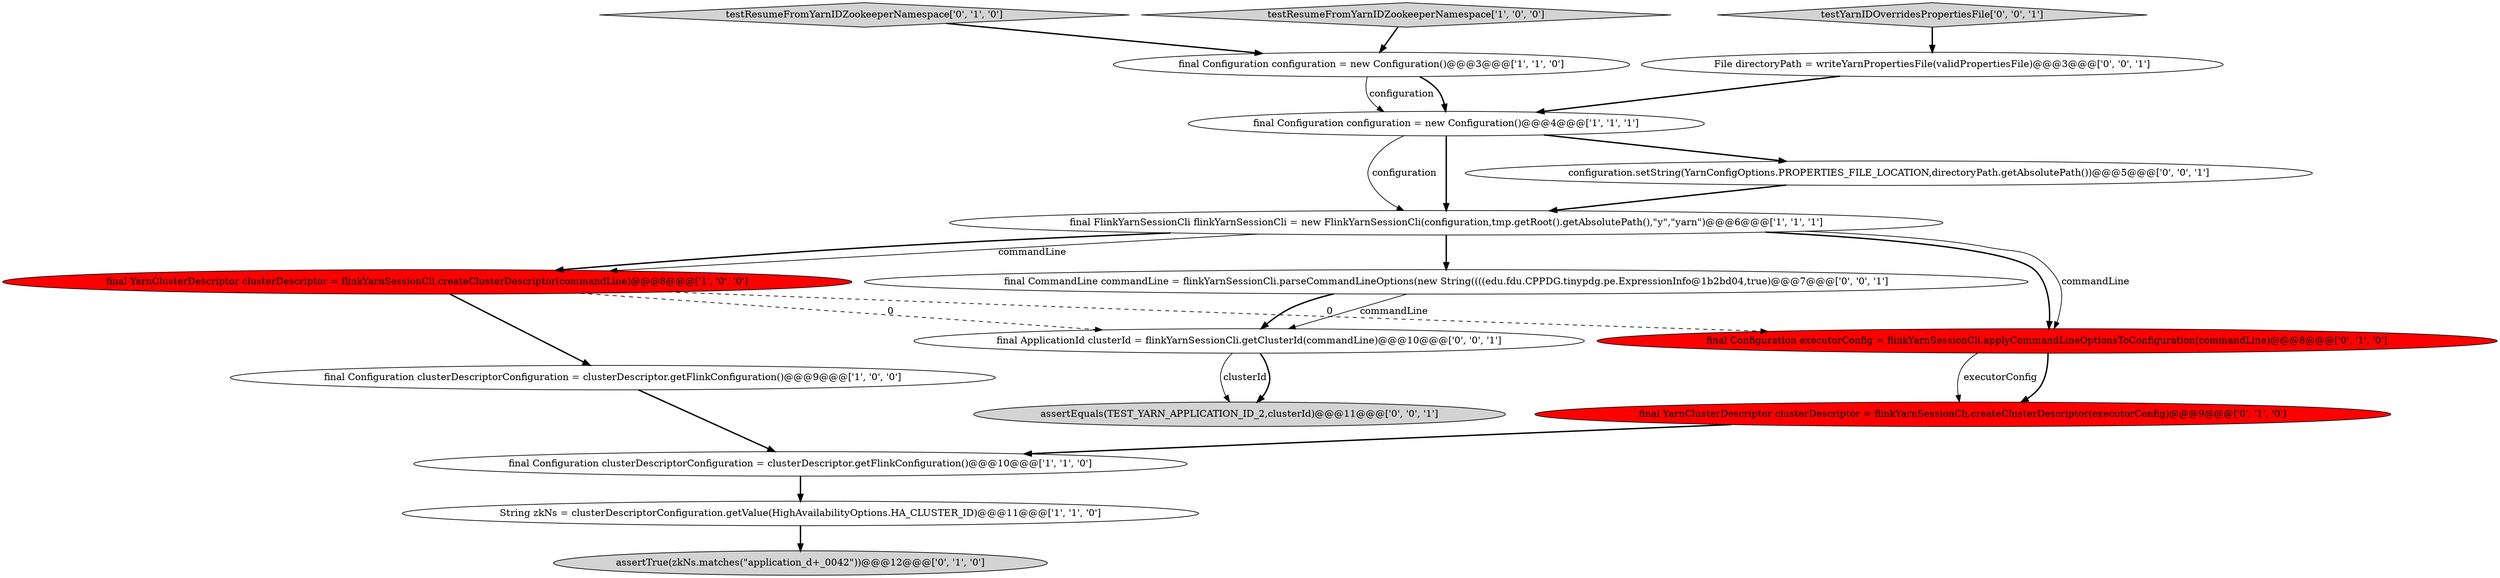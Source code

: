 digraph {
12 [style = filled, label = "final ApplicationId clusterId = flinkYarnSessionCli.getClusterId(commandLine)@@@10@@@['0', '0', '1']", fillcolor = white, shape = ellipse image = "AAA0AAABBB3BBB"];
0 [style = filled, label = "final YarnClusterDescriptor clusterDescriptor = flinkYarnSessionCli.createClusterDescriptor(commandLine)@@@8@@@['1', '0', '0']", fillcolor = red, shape = ellipse image = "AAA1AAABBB1BBB"];
6 [style = filled, label = "final Configuration configuration = new Configuration()@@@4@@@['1', '1', '1']", fillcolor = white, shape = ellipse image = "AAA0AAABBB1BBB"];
7 [style = filled, label = "testResumeFromYarnIDZookeeperNamespace['1', '0', '0']", fillcolor = lightgray, shape = diamond image = "AAA0AAABBB1BBB"];
13 [style = filled, label = "configuration.setString(YarnConfigOptions.PROPERTIES_FILE_LOCATION,directoryPath.getAbsolutePath())@@@5@@@['0', '0', '1']", fillcolor = white, shape = ellipse image = "AAA0AAABBB3BBB"];
15 [style = filled, label = "testYarnIDOverridesPropertiesFile['0', '0', '1']", fillcolor = lightgray, shape = diamond image = "AAA0AAABBB3BBB"];
3 [style = filled, label = "final Configuration configuration = new Configuration()@@@3@@@['1', '1', '0']", fillcolor = white, shape = ellipse image = "AAA0AAABBB1BBB"];
8 [style = filled, label = "final YarnClusterDescriptor clusterDescriptor = flinkYarnSessionCli.createClusterDescriptor(executorConfig)@@@9@@@['0', '1', '0']", fillcolor = red, shape = ellipse image = "AAA1AAABBB2BBB"];
11 [style = filled, label = "testResumeFromYarnIDZookeeperNamespace['0', '1', '0']", fillcolor = lightgray, shape = diamond image = "AAA0AAABBB2BBB"];
9 [style = filled, label = "assertTrue(zkNs.matches(\"application_\d+_0042\"))@@@12@@@['0', '1', '0']", fillcolor = lightgray, shape = ellipse image = "AAA0AAABBB2BBB"];
10 [style = filled, label = "final Configuration executorConfig = flinkYarnSessionCli.applyCommandLineOptionsToConfiguration(commandLine)@@@8@@@['0', '1', '0']", fillcolor = red, shape = ellipse image = "AAA1AAABBB2BBB"];
14 [style = filled, label = "assertEquals(TEST_YARN_APPLICATION_ID_2,clusterId)@@@11@@@['0', '0', '1']", fillcolor = lightgray, shape = ellipse image = "AAA0AAABBB3BBB"];
17 [style = filled, label = "File directoryPath = writeYarnPropertiesFile(validPropertiesFile)@@@3@@@['0', '0', '1']", fillcolor = white, shape = ellipse image = "AAA0AAABBB3BBB"];
2 [style = filled, label = "String zkNs = clusterDescriptorConfiguration.getValue(HighAvailabilityOptions.HA_CLUSTER_ID)@@@11@@@['1', '1', '0']", fillcolor = white, shape = ellipse image = "AAA0AAABBB1BBB"];
5 [style = filled, label = "final Configuration clusterDescriptorConfiguration = clusterDescriptor.getFlinkConfiguration()@@@9@@@['1', '0', '0']", fillcolor = white, shape = ellipse image = "AAA0AAABBB1BBB"];
4 [style = filled, label = "final FlinkYarnSessionCli flinkYarnSessionCli = new FlinkYarnSessionCli(configuration,tmp.getRoot().getAbsolutePath(),\"y\",\"yarn\")@@@6@@@['1', '1', '1']", fillcolor = white, shape = ellipse image = "AAA0AAABBB1BBB"];
1 [style = filled, label = "final Configuration clusterDescriptorConfiguration = clusterDescriptor.getFlinkConfiguration()@@@10@@@['1', '1', '0']", fillcolor = white, shape = ellipse image = "AAA0AAABBB1BBB"];
16 [style = filled, label = "final CommandLine commandLine = flinkYarnSessionCli.parseCommandLineOptions(new String((((edu.fdu.CPPDG.tinypdg.pe.ExpressionInfo@1b2bd04,true)@@@7@@@['0', '0', '1']", fillcolor = white, shape = ellipse image = "AAA0AAABBB3BBB"];
6->4 [style = solid, label="configuration"];
4->10 [style = bold, label=""];
17->6 [style = bold, label=""];
3->6 [style = bold, label=""];
2->9 [style = bold, label=""];
0->12 [style = dashed, label="0"];
4->10 [style = solid, label="commandLine"];
3->6 [style = solid, label="configuration"];
7->3 [style = bold, label=""];
0->10 [style = dashed, label="0"];
4->0 [style = solid, label="commandLine"];
4->0 [style = bold, label=""];
10->8 [style = solid, label="executorConfig"];
8->1 [style = bold, label=""];
6->4 [style = bold, label=""];
5->1 [style = bold, label=""];
15->17 [style = bold, label=""];
12->14 [style = solid, label="clusterId"];
10->8 [style = bold, label=""];
11->3 [style = bold, label=""];
6->13 [style = bold, label=""];
12->14 [style = bold, label=""];
1->2 [style = bold, label=""];
16->12 [style = solid, label="commandLine"];
16->12 [style = bold, label=""];
4->16 [style = bold, label=""];
0->5 [style = bold, label=""];
13->4 [style = bold, label=""];
}

